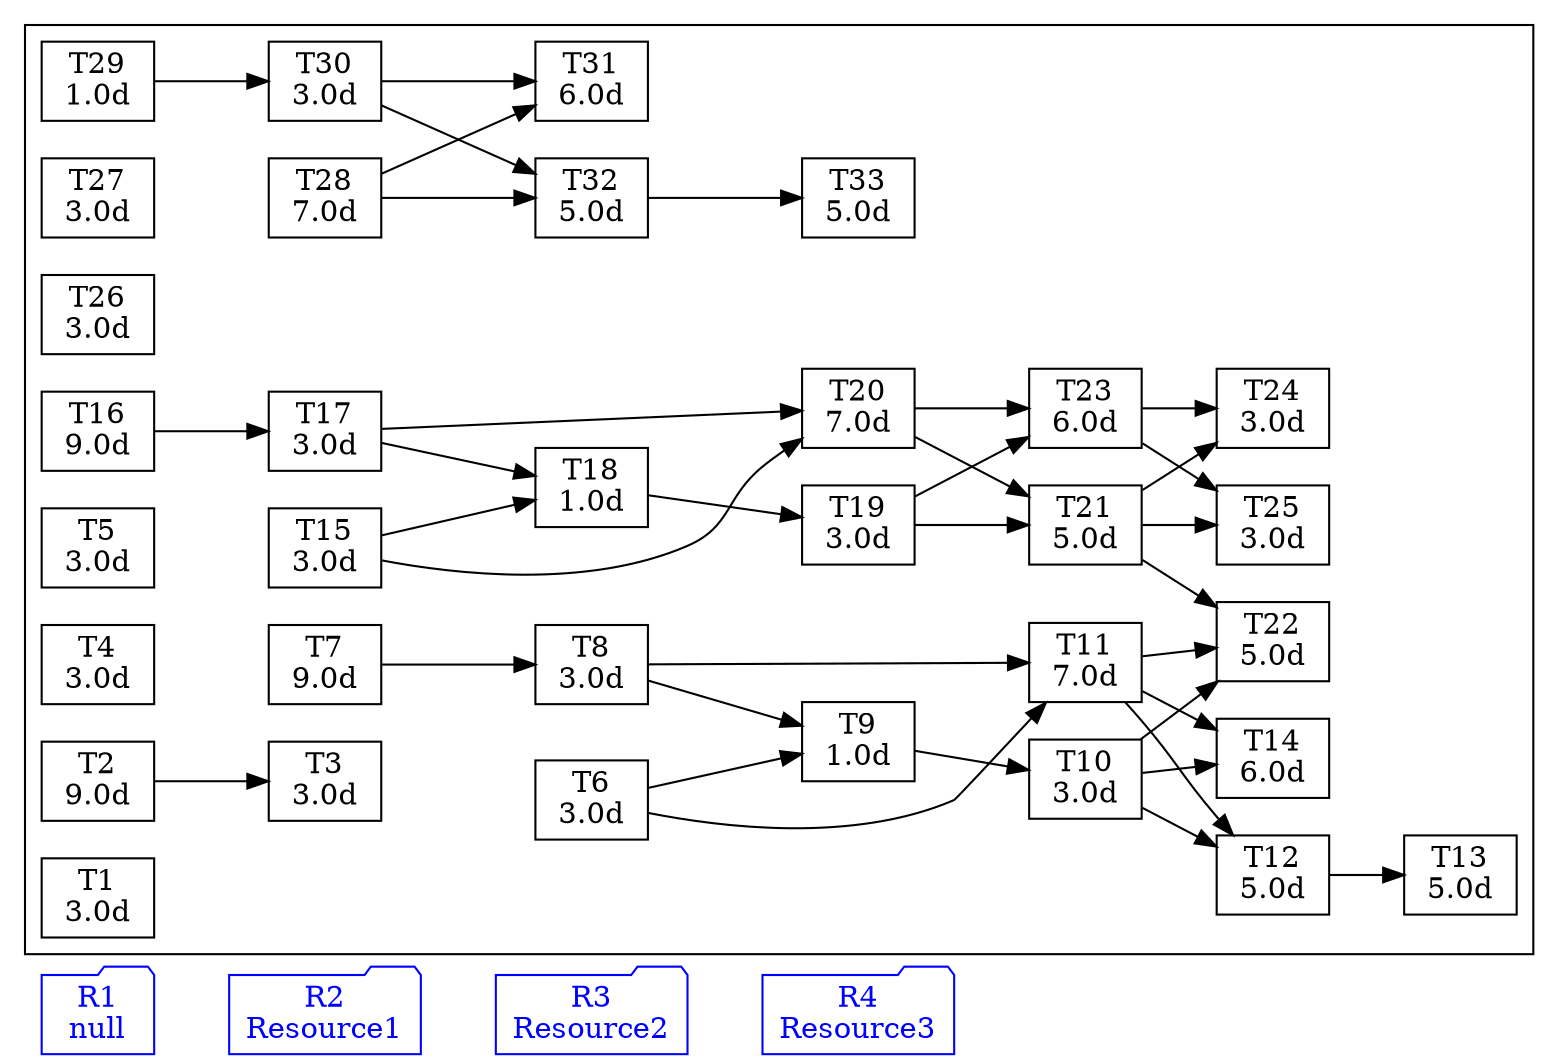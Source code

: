 digraph G {
	compound=true; rankdir=LR; ratio=compress;
	subgraph cluser_resources {
		node[shape=folder, color=blue, fontcolor=blue];
		R1[label="R1\nnull"];
		R2[label="R2\nResource1"];
		R3[label="R3\nResource2"];
		R4[label="R4\nResource3"];
		R1 -> R2 -> R3 -> R4[style=invis];
	}
	subgraph cluster_tasks {
		node[shape=box, color=black];
		T29[label="T29\n1.0d"];
		T28[label="T28\n7.0d"];
		T30[label="T30\n3.0d"];
		T31[label="T31\n6.0d"];
		T32[label="T32\n5.0d"];
		T33[label="T33\n5.0d"];
		T27[label="T27\n3.0d"];
		T26[label="T26\n3.0d"];
		T16[label="T16\n9.0d"];
		T17[label="T17\n3.0d"];
		T15[label="T15\n3.0d"];
		T18[label="T18\n1.0d"];
		T20[label="T20\n7.0d"];
		T19[label="T19\n3.0d"];
		T23[label="T23\n6.0d"];
		T21[label="T21\n5.0d"];
		T24[label="T24\n3.0d"];
		T25[label="T25\n3.0d"];
		T7[label="T7\n9.0d"];
		T8[label="T8\n3.0d"];
		T6[label="T6\n3.0d"];
		T9[label="T9\n1.0d"];
		T11[label="T11\n7.0d"];
		T10[label="T10\n3.0d"];
		T14[label="T14\n6.0d"];
		T12[label="T12\n5.0d"];
		T13[label="T13\n5.0d"];
		T22[label="T22\n5.0d"];
		T5[label="T5\n3.0d"];
		T4[label="T4\n3.0d"];
		T2[label="T2\n9.0d"];
		T3[label="T3\n3.0d"];
		T1[label="T1\n3.0d"];
		T29 -> T30;
		T28 -> T32;
		T28 -> T31;
		T30 -> T32;
		T30 -> T31;
		T32 -> T33;
		T16 -> T17;
		T17 -> T20;
		T17 -> T18;
		T15 -> T20;
		T15 -> T18;
		T18 -> T19;
		T20 -> T23;
		T20 -> T21;
		T19 -> T23;
		T19 -> T21;
		T23 -> T25;
		T23 -> T24;
		T21 -> T25;
		T21 -> T24;
		T21 -> T22;
		T7 -> T8;
		T8 -> T11;
		T8 -> T9;
		T6 -> T11;
		T6 -> T9;
		T9 -> T10;
		T11 -> T14;
		T11 -> T12;
		T11 -> T22;
		T10 -> T14;
		T10 -> T12;
		T10 -> T22;
		T12 -> T13;
		T2 -> T3;
	}
}
